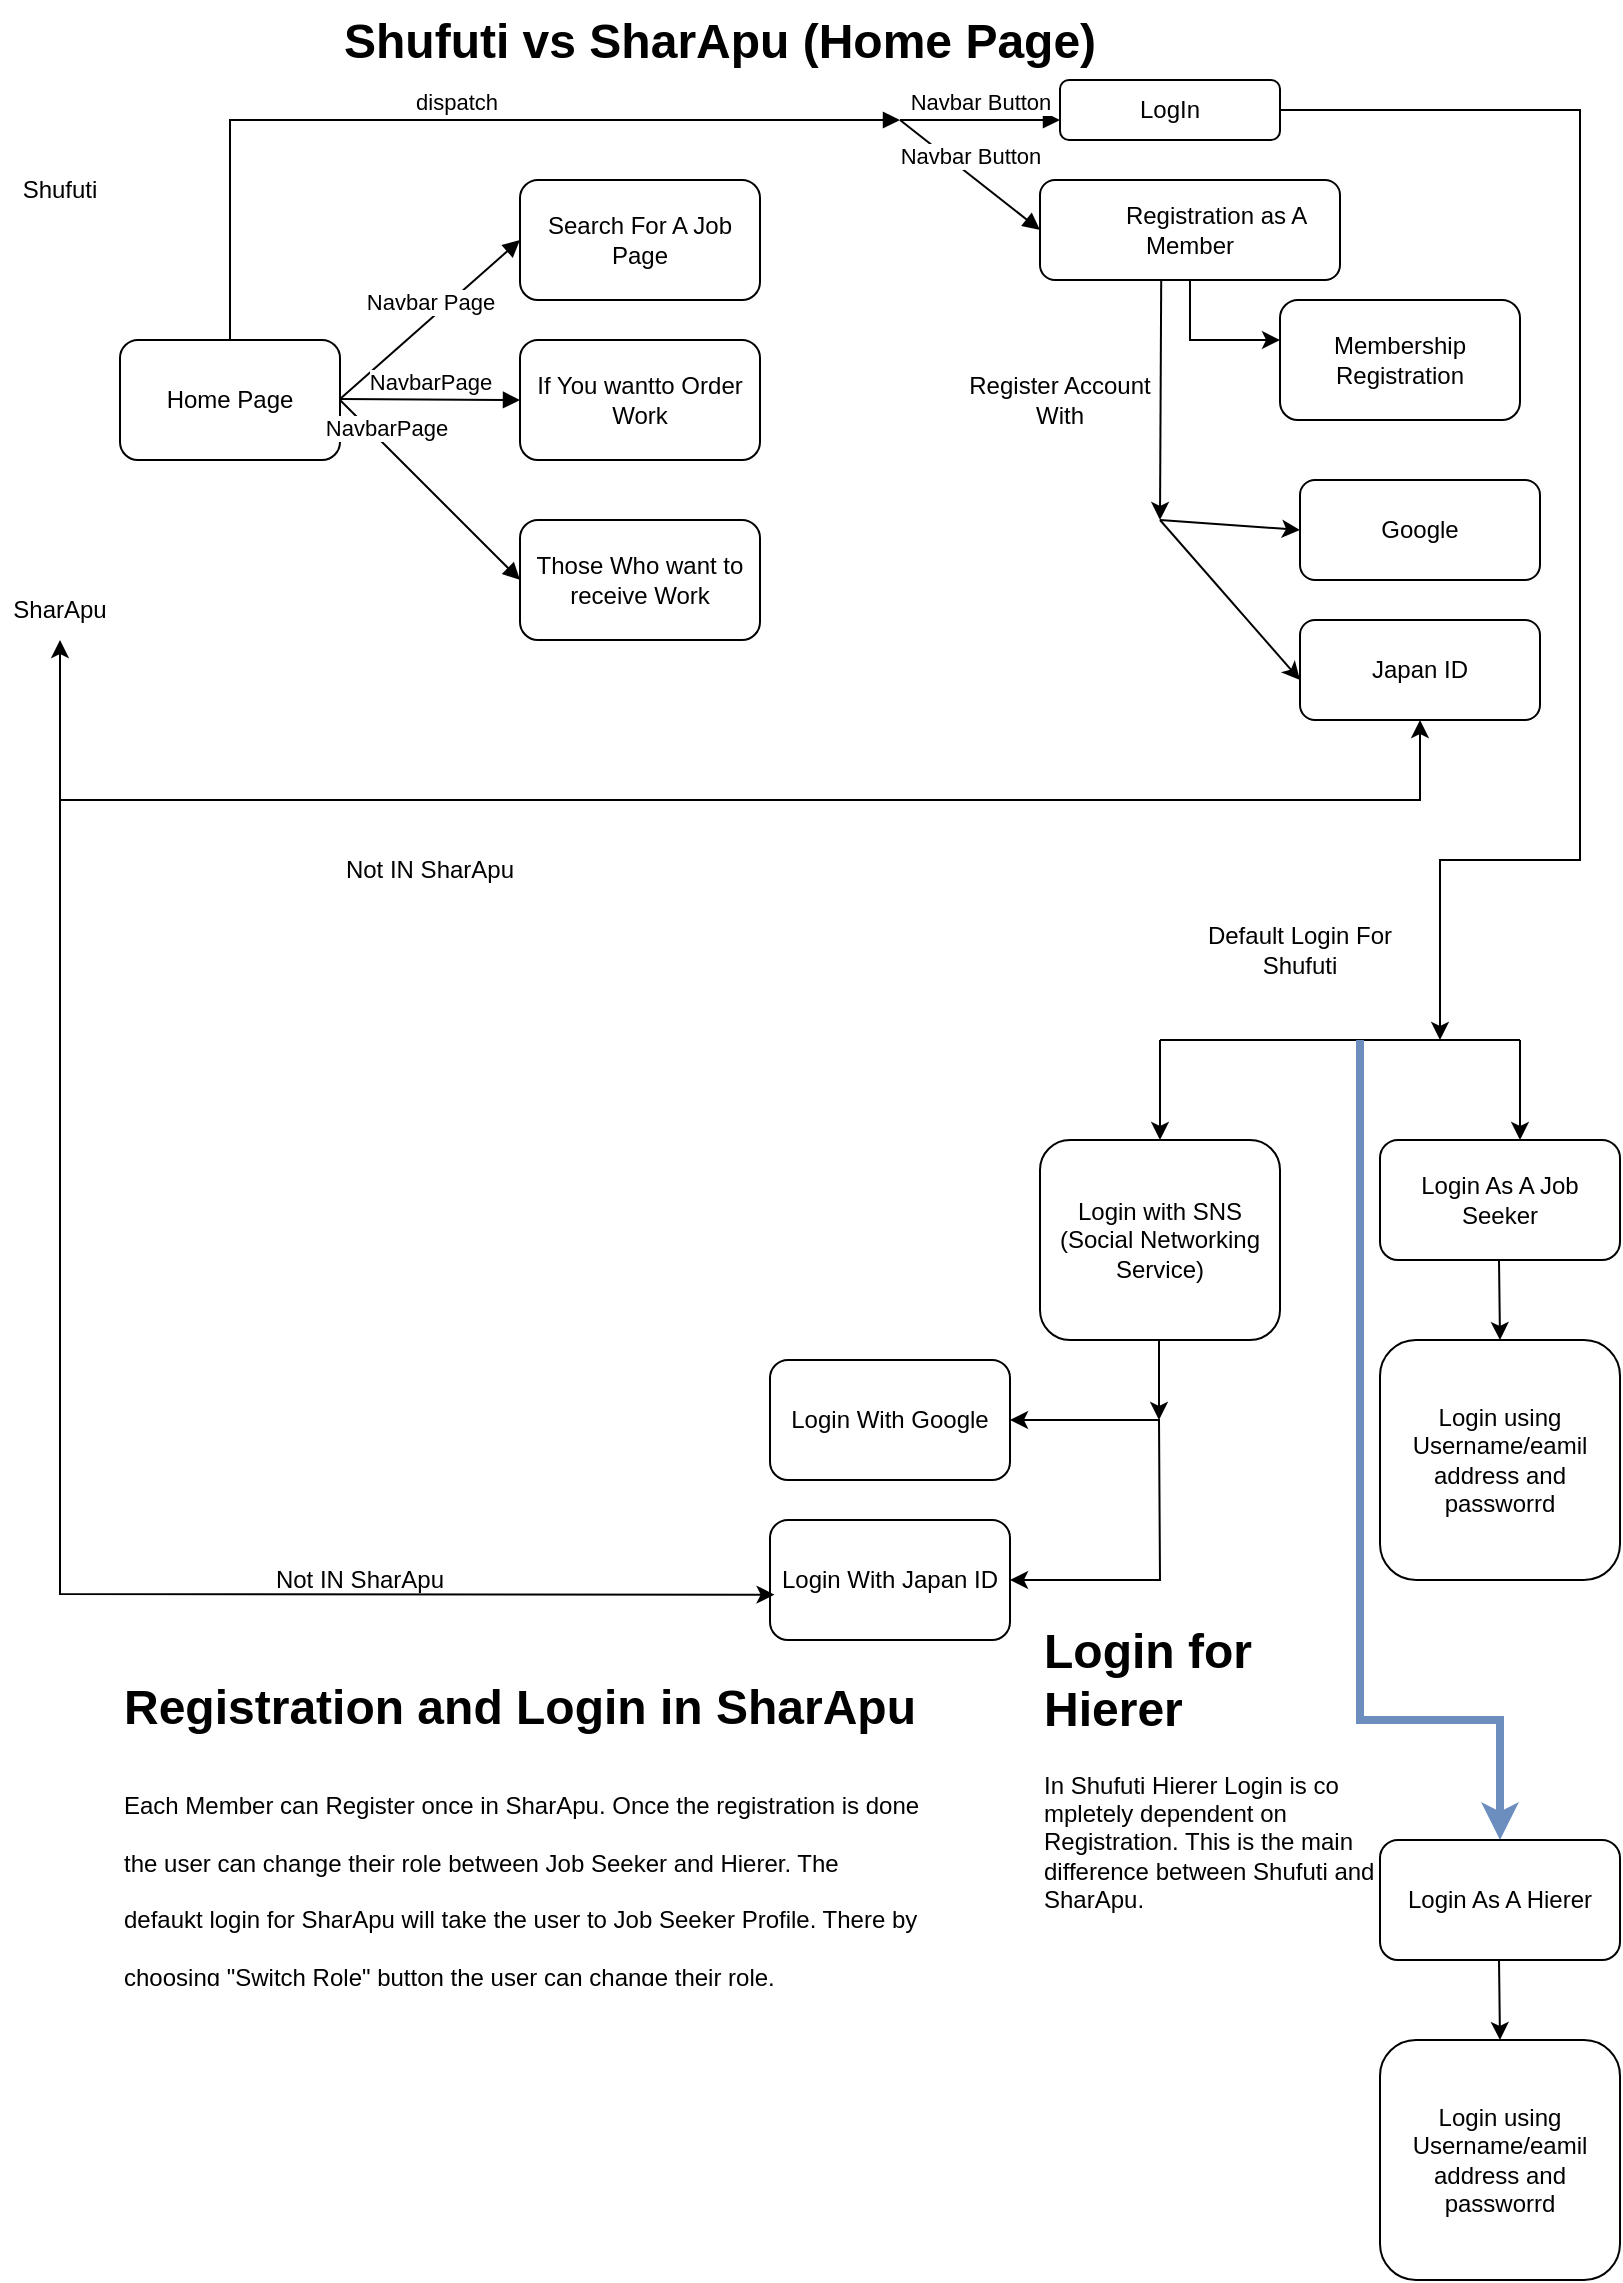 <mxfile version="26.1.1">
  <diagram name="Page-1" id="lSGF1u1k3wypR4kYBdDz">
    <mxGraphModel dx="794" dy="3746" grid="1" gridSize="10" guides="1" tooltips="1" connect="1" arrows="1" fold="1" page="1" pageScale="1" pageWidth="850" pageHeight="1100" math="0" shadow="0">
      <root>
        <mxCell id="0" />
        <mxCell id="1" parent="0" />
        <mxCell id="CFbLDCY4ZLuh2Sqyp-87-1" value="Shufuti" style="text;html=1;align=center;verticalAlign=middle;whiteSpace=wrap;rounded=0;" parent="1" vertex="1">
          <mxGeometry x="40" y="-3190" width="60" height="30" as="geometry" />
        </mxCell>
        <mxCell id="CFbLDCY4ZLuh2Sqyp-87-2" value="SharApu" style="text;html=1;align=center;verticalAlign=middle;whiteSpace=wrap;rounded=0;" parent="1" vertex="1">
          <mxGeometry x="40" y="-2980" width="60" height="30" as="geometry" />
        </mxCell>
        <mxCell id="CFbLDCY4ZLuh2Sqyp-87-4" value="&lt;h1 style=&quot;margin-top: 0px;&quot;&gt;Shufuti vs SharApu (Home Page)&lt;/h1&gt;" style="text;html=1;whiteSpace=wrap;overflow=hidden;rounded=0;" parent="1" vertex="1">
          <mxGeometry x="210" y="-3270" width="390" height="40" as="geometry" />
        </mxCell>
        <mxCell id="CFbLDCY4ZLuh2Sqyp-87-5" value="Home Page" style="rounded=1;whiteSpace=wrap;html=1;" parent="1" vertex="1">
          <mxGeometry x="100" y="-3100" width="110" height="60" as="geometry" />
        </mxCell>
        <mxCell id="CFbLDCY4ZLuh2Sqyp-87-15" value="Search For A Job Page" style="rounded=1;whiteSpace=wrap;html=1;" parent="1" vertex="1">
          <mxGeometry x="300" y="-3180" width="120" height="60" as="geometry" />
        </mxCell>
        <mxCell id="CFbLDCY4ZLuh2Sqyp-87-16" value="If You wantto Order Work" style="rounded=1;whiteSpace=wrap;html=1;" parent="1" vertex="1">
          <mxGeometry x="300" y="-3100" width="120" height="60" as="geometry" />
        </mxCell>
        <mxCell id="CFbLDCY4ZLuh2Sqyp-87-17" value="Those Who want to receive Work" style="rounded=1;whiteSpace=wrap;html=1;" parent="1" vertex="1">
          <mxGeometry x="300" y="-3010" width="120" height="60" as="geometry" />
        </mxCell>
        <mxCell id="CFbLDCY4ZLuh2Sqyp-87-21" value="Navbar Page" style="html=1;verticalAlign=bottom;endArrow=block;curved=0;rounded=0;entryX=0;entryY=0.5;entryDx=0;entryDy=0;" parent="1" target="CFbLDCY4ZLuh2Sqyp-87-15" edge="1">
          <mxGeometry width="80" relative="1" as="geometry">
            <mxPoint x="210" y="-3070.5" as="sourcePoint" />
            <mxPoint x="290" y="-3070.5" as="targetPoint" />
          </mxGeometry>
        </mxCell>
        <mxCell id="CFbLDCY4ZLuh2Sqyp-87-23" value="NavbarPage" style="html=1;verticalAlign=bottom;endArrow=block;curved=0;rounded=0;entryX=0;entryY=0.5;entryDx=0;entryDy=0;" parent="1" target="CFbLDCY4ZLuh2Sqyp-87-16" edge="1">
          <mxGeometry width="80" relative="1" as="geometry">
            <mxPoint x="210" y="-3070.5" as="sourcePoint" />
            <mxPoint x="290" y="-3070.5" as="targetPoint" />
            <mxPoint as="offset" />
          </mxGeometry>
        </mxCell>
        <mxCell id="CFbLDCY4ZLuh2Sqyp-87-28" value="NavbarPage" style="html=1;verticalAlign=bottom;endArrow=block;curved=0;rounded=0;entryX=0;entryY=0.5;entryDx=0;entryDy=0;exitX=1;exitY=0.5;exitDx=0;exitDy=0;" parent="1" source="CFbLDCY4ZLuh2Sqyp-87-5" target="CFbLDCY4ZLuh2Sqyp-87-17" edge="1">
          <mxGeometry x="-0.5" width="80" relative="1" as="geometry">
            <mxPoint x="220" y="-3070" as="sourcePoint" />
            <mxPoint x="410" y="-3070" as="targetPoint" />
            <Array as="points" />
            <mxPoint as="offset" />
          </mxGeometry>
        </mxCell>
        <mxCell id="CFbLDCY4ZLuh2Sqyp-87-30" value="dispatch" style="html=1;verticalAlign=bottom;endArrow=block;curved=0;rounded=0;exitX=0.5;exitY=0;exitDx=0;exitDy=0;" parent="1" source="CFbLDCY4ZLuh2Sqyp-87-5" edge="1">
          <mxGeometry width="80" relative="1" as="geometry">
            <mxPoint x="110" y="-3150" as="sourcePoint" />
            <mxPoint x="490" y="-3210" as="targetPoint" />
            <Array as="points">
              <mxPoint x="155" y="-3210" />
              <mxPoint x="330" y="-3210" />
            </Array>
          </mxGeometry>
        </mxCell>
        <mxCell id="CFbLDCY4ZLuh2Sqyp-87-33" value="Navbar Button" style="html=1;verticalAlign=bottom;endArrow=block;curved=0;rounded=0;" parent="1" edge="1">
          <mxGeometry width="80" relative="1" as="geometry">
            <mxPoint x="490" y="-3210" as="sourcePoint" />
            <mxPoint x="570" y="-3210" as="targetPoint" />
          </mxGeometry>
        </mxCell>
        <mxCell id="CFbLDCY4ZLuh2Sqyp-87-34" value="Navbar Button" style="html=1;verticalAlign=bottom;endArrow=block;curved=0;rounded=0;entryX=0;entryY=0.5;entryDx=0;entryDy=0;" parent="1" target="CFbLDCY4ZLuh2Sqyp-87-37" edge="1">
          <mxGeometry width="80" relative="1" as="geometry">
            <mxPoint x="490" y="-3210" as="sourcePoint" />
            <mxPoint x="570" y="-3170" as="targetPoint" />
          </mxGeometry>
        </mxCell>
        <mxCell id="CFbLDCY4ZLuh2Sqyp-87-35" value="LogIn" style="rounded=1;whiteSpace=wrap;html=1;" parent="1" vertex="1">
          <mxGeometry x="570" y="-3230" width="110" height="30" as="geometry" />
        </mxCell>
        <mxCell id="CFbLDCY4ZLuh2Sqyp-87-37" value="&lt;span style=&quot;white-space: pre;&quot;&gt;&#x9;&lt;/span&gt;Registration as A Member" style="rounded=1;whiteSpace=wrap;html=1;" parent="1" vertex="1">
          <mxGeometry x="560" y="-3180" width="150" height="50" as="geometry" />
        </mxCell>
        <mxCell id="LYz6bHiGzQ8iUIDvPR2v-1" value="" style="endArrow=classic;html=1;rounded=0;exitX=0.5;exitY=1;exitDx=0;exitDy=0;" parent="1" source="CFbLDCY4ZLuh2Sqyp-87-37" edge="1">
          <mxGeometry width="50" height="50" relative="1" as="geometry">
            <mxPoint x="630" y="-3070" as="sourcePoint" />
            <mxPoint x="680" y="-3100" as="targetPoint" />
            <Array as="points">
              <mxPoint x="635" y="-3100" />
            </Array>
          </mxGeometry>
        </mxCell>
        <mxCell id="LYz6bHiGzQ8iUIDvPR2v-3" value="Membership Registration" style="rounded=1;whiteSpace=wrap;html=1;" parent="1" vertex="1">
          <mxGeometry x="680" y="-3120" width="120" height="60" as="geometry" />
        </mxCell>
        <mxCell id="LYz6bHiGzQ8iUIDvPR2v-8" value="Google" style="rounded=1;whiteSpace=wrap;html=1;" parent="1" vertex="1">
          <mxGeometry x="690" y="-3030" width="120" height="50" as="geometry" />
        </mxCell>
        <mxCell id="LYz6bHiGzQ8iUIDvPR2v-10" value="Japan ID" style="rounded=1;whiteSpace=wrap;html=1;" parent="1" vertex="1">
          <mxGeometry x="690" y="-2960" width="120" height="50" as="geometry" />
        </mxCell>
        <mxCell id="LYz6bHiGzQ8iUIDvPR2v-11" value="" style="endArrow=classic;html=1;rounded=0;exitX=0.404;exitY=1;exitDx=0;exitDy=0;exitPerimeter=0;" parent="1" source="CFbLDCY4ZLuh2Sqyp-87-37" edge="1">
          <mxGeometry width="50" height="50" relative="1" as="geometry">
            <mxPoint x="640" y="-3100" as="sourcePoint" />
            <mxPoint x="620" y="-3010" as="targetPoint" />
          </mxGeometry>
        </mxCell>
        <mxCell id="LYz6bHiGzQ8iUIDvPR2v-12" value="" style="endArrow=classic;html=1;rounded=0;entryX=0;entryY=0.5;entryDx=0;entryDy=0;" parent="1" target="LYz6bHiGzQ8iUIDvPR2v-8" edge="1">
          <mxGeometry width="50" height="50" relative="1" as="geometry">
            <mxPoint x="620" y="-3010" as="sourcePoint" />
            <mxPoint x="680" y="-3005" as="targetPoint" />
          </mxGeometry>
        </mxCell>
        <mxCell id="LYz6bHiGzQ8iUIDvPR2v-13" value="" style="endArrow=classic;html=1;rounded=0;entryX=0;entryY=0.6;entryDx=0;entryDy=0;entryPerimeter=0;" parent="1" target="LYz6bHiGzQ8iUIDvPR2v-10" edge="1">
          <mxGeometry width="50" height="50" relative="1" as="geometry">
            <mxPoint x="620" y="-3010" as="sourcePoint" />
            <mxPoint x="680" y="-2940" as="targetPoint" />
          </mxGeometry>
        </mxCell>
        <mxCell id="LYz6bHiGzQ8iUIDvPR2v-14" value="Register Account With" style="text;html=1;align=center;verticalAlign=middle;whiteSpace=wrap;rounded=0;" parent="1" vertex="1">
          <mxGeometry x="510" y="-3085" width="120" height="30" as="geometry" />
        </mxCell>
        <mxCell id="LYz6bHiGzQ8iUIDvPR2v-15" value="" style="endArrow=classic;html=1;rounded=0;" parent="1" edge="1">
          <mxGeometry width="50" height="50" relative="1" as="geometry">
            <mxPoint x="70" y="-2870" as="sourcePoint" />
            <mxPoint x="750" y="-2910" as="targetPoint" />
            <Array as="points">
              <mxPoint x="750" y="-2870" />
            </Array>
          </mxGeometry>
        </mxCell>
        <mxCell id="LYz6bHiGzQ8iUIDvPR2v-16" value="" style="endArrow=classic;html=1;rounded=0;entryX=0.5;entryY=1;entryDx=0;entryDy=0;" parent="1" target="CFbLDCY4ZLuh2Sqyp-87-2" edge="1">
          <mxGeometry width="50" height="50" relative="1" as="geometry">
            <mxPoint x="70" y="-2870" as="sourcePoint" />
            <mxPoint x="180" y="-2900" as="targetPoint" />
          </mxGeometry>
        </mxCell>
        <mxCell id="LYz6bHiGzQ8iUIDvPR2v-17" value="Not IN SharApu" style="text;html=1;align=center;verticalAlign=middle;whiteSpace=wrap;rounded=0;" parent="1" vertex="1">
          <mxGeometry x="200" y="-2850" width="110" height="30" as="geometry" />
        </mxCell>
        <mxCell id="LYz6bHiGzQ8iUIDvPR2v-18" value="" style="endArrow=classic;html=1;rounded=0;exitX=1;exitY=0.5;exitDx=0;exitDy=0;" parent="1" source="CFbLDCY4ZLuh2Sqyp-87-35" edge="1">
          <mxGeometry width="50" height="50" relative="1" as="geometry">
            <mxPoint x="740" y="-3210" as="sourcePoint" />
            <mxPoint x="760" y="-2750" as="targetPoint" />
            <Array as="points">
              <mxPoint x="830" y="-3215" />
              <mxPoint x="830" y="-2890" />
              <mxPoint x="830" y="-2840" />
              <mxPoint x="760" y="-2840" />
            </Array>
          </mxGeometry>
        </mxCell>
        <mxCell id="LYz6bHiGzQ8iUIDvPR2v-19" value="Default Login For Shufuti" style="text;html=1;align=center;verticalAlign=middle;whiteSpace=wrap;rounded=0;" parent="1" vertex="1">
          <mxGeometry x="630" y="-2810" width="120" height="30" as="geometry" />
        </mxCell>
        <mxCell id="LYz6bHiGzQ8iUIDvPR2v-21" value="" style="endArrow=classic;html=1;rounded=0;" parent="1" edge="1">
          <mxGeometry width="50" height="50" relative="1" as="geometry">
            <mxPoint x="800" y="-2750" as="sourcePoint" />
            <mxPoint x="800" y="-2700" as="targetPoint" />
          </mxGeometry>
        </mxCell>
        <mxCell id="LYz6bHiGzQ8iUIDvPR2v-24" value="" style="endArrow=none;html=1;rounded=0;" parent="1" edge="1">
          <mxGeometry width="50" height="50" relative="1" as="geometry">
            <mxPoint x="620" y="-2750" as="sourcePoint" />
            <mxPoint x="800" y="-2750" as="targetPoint" />
          </mxGeometry>
        </mxCell>
        <mxCell id="LYz6bHiGzQ8iUIDvPR2v-25" value="" style="endArrow=classic;html=1;rounded=0;" parent="1" edge="1">
          <mxGeometry width="50" height="50" relative="1" as="geometry">
            <mxPoint x="620" y="-2750" as="sourcePoint" />
            <mxPoint x="620" y="-2700" as="targetPoint" />
          </mxGeometry>
        </mxCell>
        <mxCell id="LYz6bHiGzQ8iUIDvPR2v-26" value="Login As A Job Seeker" style="rounded=1;whiteSpace=wrap;html=1;" parent="1" vertex="1">
          <mxGeometry x="730" y="-2700" width="120" height="60" as="geometry" />
        </mxCell>
        <mxCell id="LYz6bHiGzQ8iUIDvPR2v-28" value="Login using Username/eamil address and passworrd" style="rounded=1;whiteSpace=wrap;html=1;" parent="1" vertex="1">
          <mxGeometry x="730" y="-2600" width="120" height="120" as="geometry" />
        </mxCell>
        <mxCell id="LYz6bHiGzQ8iUIDvPR2v-29" value="" style="endArrow=classic;html=1;rounded=0;entryX=0.5;entryY=0;entryDx=0;entryDy=0;" parent="1" target="LYz6bHiGzQ8iUIDvPR2v-28" edge="1">
          <mxGeometry width="50" height="50" relative="1" as="geometry">
            <mxPoint x="789.5" y="-2640" as="sourcePoint" />
            <mxPoint x="789.5" y="-2610" as="targetPoint" />
          </mxGeometry>
        </mxCell>
        <mxCell id="LYz6bHiGzQ8iUIDvPR2v-30" value="Login with SNS (Social Networking Service)" style="rounded=1;whiteSpace=wrap;html=1;" parent="1" vertex="1">
          <mxGeometry x="560" y="-2700" width="120" height="100" as="geometry" />
        </mxCell>
        <mxCell id="LYz6bHiGzQ8iUIDvPR2v-31" value="" style="endArrow=classic;html=1;rounded=0;" parent="1" edge="1">
          <mxGeometry width="50" height="50" relative="1" as="geometry">
            <mxPoint x="619.5" y="-2600" as="sourcePoint" />
            <mxPoint x="619.5" y="-2560" as="targetPoint" />
          </mxGeometry>
        </mxCell>
        <mxCell id="LYz6bHiGzQ8iUIDvPR2v-32" value="" style="endArrow=classic;html=1;rounded=0;entryX=1;entryY=0.5;entryDx=0;entryDy=0;" parent="1" edge="1" target="LYz6bHiGzQ8iUIDvPR2v-34">
          <mxGeometry width="50" height="50" relative="1" as="geometry">
            <mxPoint x="620" y="-2560" as="sourcePoint" />
            <mxPoint x="550" y="-2560" as="targetPoint" />
          </mxGeometry>
        </mxCell>
        <mxCell id="LYz6bHiGzQ8iUIDvPR2v-33" value="" style="endArrow=classic;html=1;rounded=0;entryX=1;entryY=0.5;entryDx=0;entryDy=0;" parent="1" target="LYz6bHiGzQ8iUIDvPR2v-35" edge="1">
          <mxGeometry width="50" height="50" relative="1" as="geometry">
            <mxPoint x="619.5" y="-2560" as="sourcePoint" />
            <mxPoint x="550" y="-2500" as="targetPoint" />
            <Array as="points">
              <mxPoint x="620" y="-2480" />
            </Array>
          </mxGeometry>
        </mxCell>
        <mxCell id="LYz6bHiGzQ8iUIDvPR2v-34" value="Login With Google" style="rounded=1;whiteSpace=wrap;html=1;" parent="1" vertex="1">
          <mxGeometry x="425" y="-2590" width="120" height="60" as="geometry" />
        </mxCell>
        <mxCell id="LYz6bHiGzQ8iUIDvPR2v-35" value="Login With Japan ID" style="rounded=1;whiteSpace=wrap;html=1;" parent="1" vertex="1">
          <mxGeometry x="425" y="-2510" width="120" height="60" as="geometry" />
        </mxCell>
        <mxCell id="7Wn31qUXqN-l_yLnbQtK-1" value="" style="endArrow=classic;html=1;rounded=0;entryX=0.019;entryY=0.622;entryDx=0;entryDy=0;entryPerimeter=0;" edge="1" parent="1" target="LYz6bHiGzQ8iUIDvPR2v-35">
          <mxGeometry width="50" height="50" relative="1" as="geometry">
            <mxPoint x="70" y="-2870" as="sourcePoint" />
            <mxPoint x="70" y="-2470" as="targetPoint" />
            <Array as="points">
              <mxPoint x="70" y="-2473" />
            </Array>
          </mxGeometry>
        </mxCell>
        <mxCell id="7Wn31qUXqN-l_yLnbQtK-2" value="Not IN SharApu" style="text;html=1;align=center;verticalAlign=middle;whiteSpace=wrap;rounded=0;" vertex="1" parent="1">
          <mxGeometry x="160" y="-2495" width="120" height="30" as="geometry" />
        </mxCell>
        <mxCell id="7Wn31qUXqN-l_yLnbQtK-4" value="&lt;h1 style=&quot;margin-top: 0px;&quot;&gt;Login for Hierer&lt;/h1&gt;&lt;p&gt;In Shufuti Hierer Login is co mpletely dependent on Registration. This is the main difference between Shufuti and SharApu.&lt;/p&gt;" style="text;html=1;whiteSpace=wrap;overflow=hidden;rounded=0;" vertex="1" parent="1">
          <mxGeometry x="560" y="-2465" width="180" height="175" as="geometry" />
        </mxCell>
        <mxCell id="7Wn31qUXqN-l_yLnbQtK-5" value="" style="endArrow=classic;html=1;rounded=0;fillColor=#dae8fc;strokeColor=#6c8ebf;strokeWidth=4;" edge="1" parent="1">
          <mxGeometry width="50" height="50" relative="1" as="geometry">
            <mxPoint x="720" y="-2750" as="sourcePoint" />
            <mxPoint x="790" y="-2350" as="targetPoint" />
            <Array as="points">
              <mxPoint x="720" y="-2410" />
              <mxPoint x="790" y="-2410" />
            </Array>
          </mxGeometry>
        </mxCell>
        <mxCell id="7Wn31qUXqN-l_yLnbQtK-7" value="Login As A Hierer" style="rounded=1;whiteSpace=wrap;html=1;" vertex="1" parent="1">
          <mxGeometry x="730" y="-2350" width="120" height="60" as="geometry" />
        </mxCell>
        <mxCell id="7Wn31qUXqN-l_yLnbQtK-8" value="" style="endArrow=classic;html=1;rounded=0;entryX=0.5;entryY=0;entryDx=0;entryDy=0;" edge="1" parent="1">
          <mxGeometry width="50" height="50" relative="1" as="geometry">
            <mxPoint x="789.5" y="-2290" as="sourcePoint" />
            <mxPoint x="790" y="-2250" as="targetPoint" />
          </mxGeometry>
        </mxCell>
        <mxCell id="7Wn31qUXqN-l_yLnbQtK-9" value="Login using Username/eamil address and passworrd" style="rounded=1;whiteSpace=wrap;html=1;" vertex="1" parent="1">
          <mxGeometry x="730" y="-2250" width="120" height="120" as="geometry" />
        </mxCell>
        <mxCell id="7Wn31qUXqN-l_yLnbQtK-11" value="&lt;h1 style=&quot;margin-top: 0px;&quot;&gt;Registration and Login in SharApu&lt;/h1&gt;&lt;h1 style=&quot;margin-top: 0px;&quot;&gt;&lt;span style=&quot;font-size: 12px; font-weight: 400;&quot;&gt;Each Member can Register once in SharApu. Once the registration is done the user can change their role between Job Seeker and Hierer. The defaukt login for SharApu will take the user to Job Seeker Profile. There by choosing &quot;Switch Role&quot; button the user can change their role.&lt;/span&gt;&lt;/h1&gt;" style="text;html=1;whiteSpace=wrap;overflow=hidden;rounded=0;" vertex="1" parent="1">
          <mxGeometry x="100" y="-2437" width="400" height="157" as="geometry" />
        </mxCell>
      </root>
    </mxGraphModel>
  </diagram>
</mxfile>

